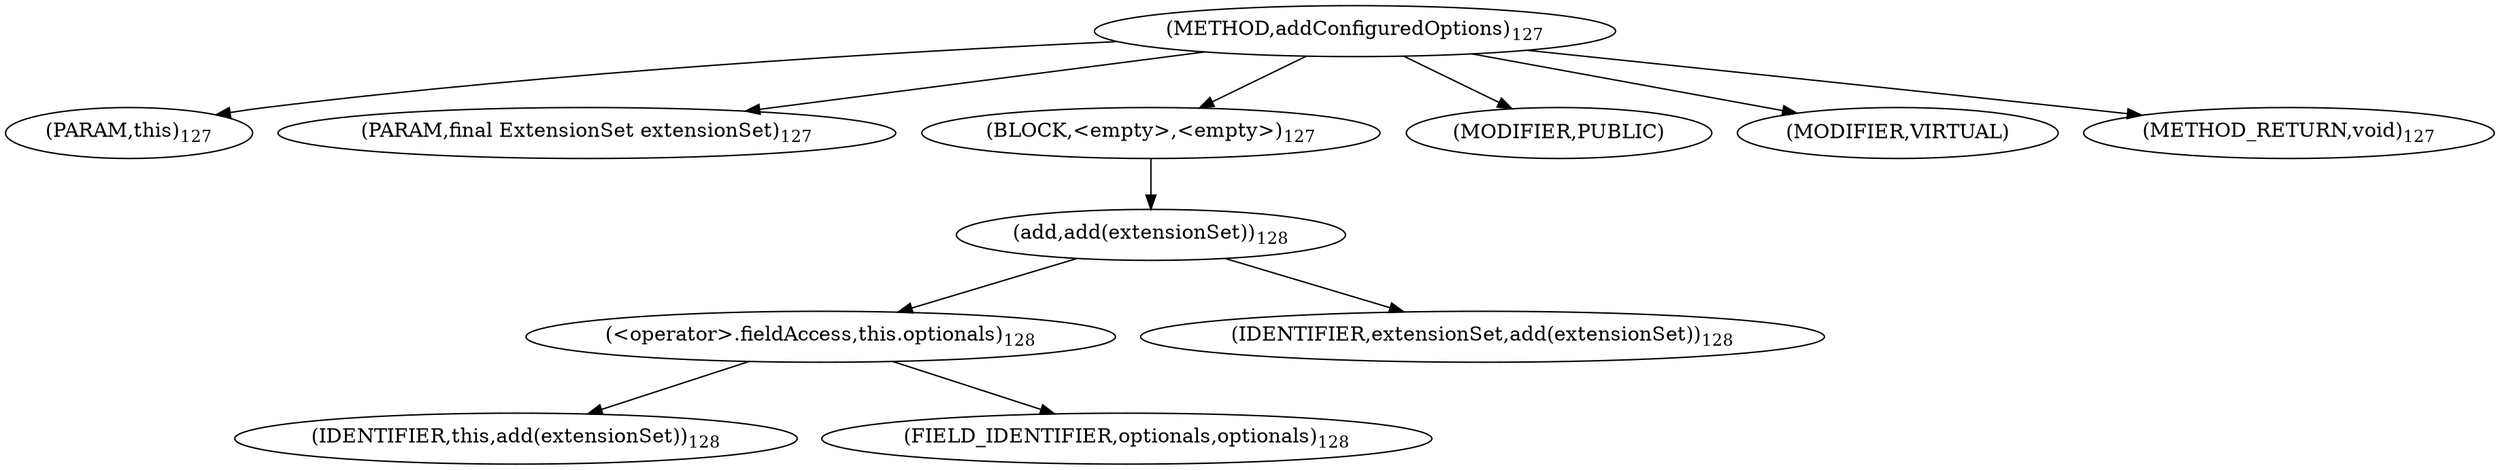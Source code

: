 digraph "addConfiguredOptions" {  
"113" [label = <(METHOD,addConfiguredOptions)<SUB>127</SUB>> ]
"114" [label = <(PARAM,this)<SUB>127</SUB>> ]
"115" [label = <(PARAM,final ExtensionSet extensionSet)<SUB>127</SUB>> ]
"116" [label = <(BLOCK,&lt;empty&gt;,&lt;empty&gt;)<SUB>127</SUB>> ]
"117" [label = <(add,add(extensionSet))<SUB>128</SUB>> ]
"118" [label = <(&lt;operator&gt;.fieldAccess,this.optionals)<SUB>128</SUB>> ]
"119" [label = <(IDENTIFIER,this,add(extensionSet))<SUB>128</SUB>> ]
"120" [label = <(FIELD_IDENTIFIER,optionals,optionals)<SUB>128</SUB>> ]
"121" [label = <(IDENTIFIER,extensionSet,add(extensionSet))<SUB>128</SUB>> ]
"122" [label = <(MODIFIER,PUBLIC)> ]
"123" [label = <(MODIFIER,VIRTUAL)> ]
"124" [label = <(METHOD_RETURN,void)<SUB>127</SUB>> ]
  "113" -> "114" 
  "113" -> "115" 
  "113" -> "116" 
  "113" -> "122" 
  "113" -> "123" 
  "113" -> "124" 
  "116" -> "117" 
  "117" -> "118" 
  "117" -> "121" 
  "118" -> "119" 
  "118" -> "120" 
}
